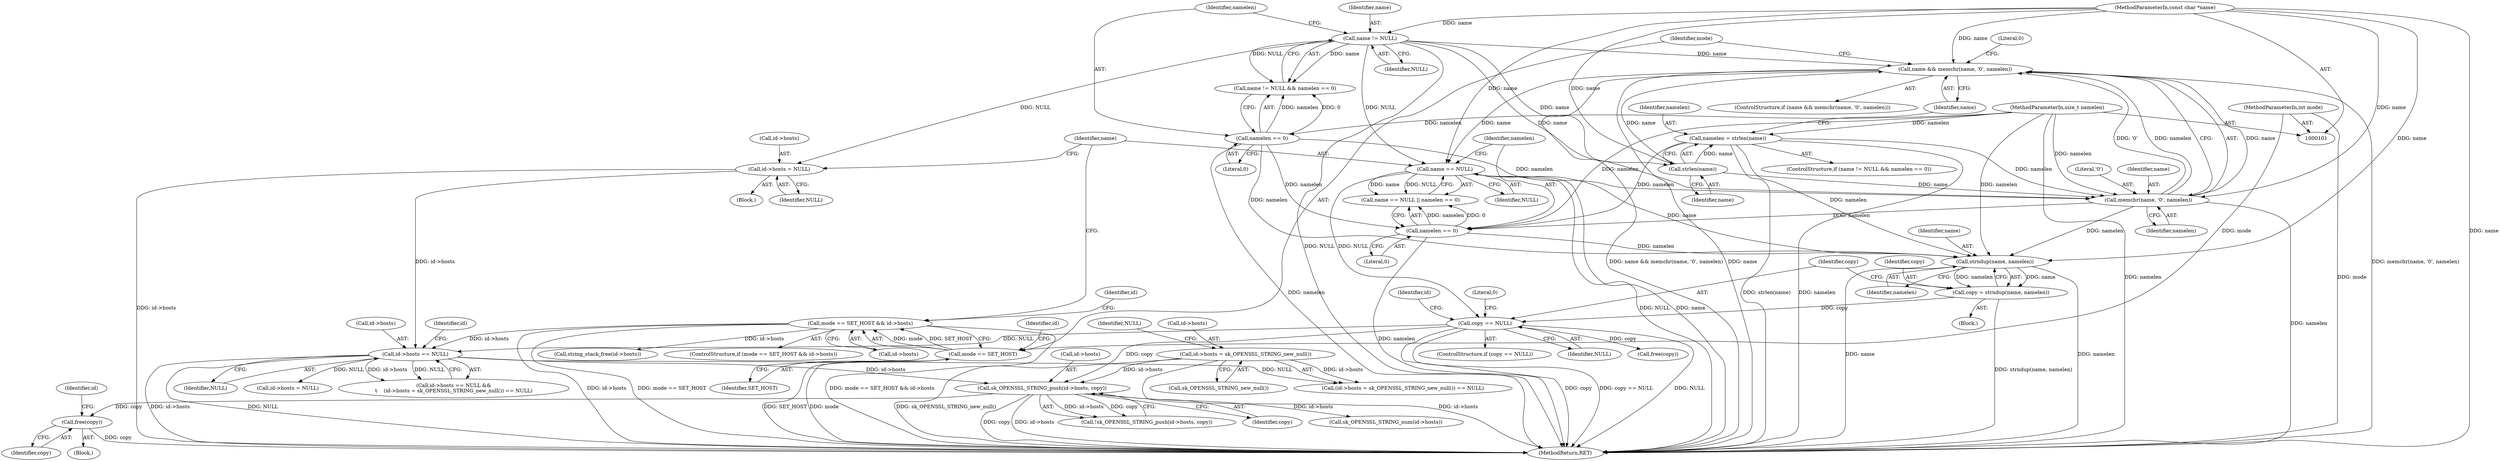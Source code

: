 digraph "0_openbsd_0654414afcce51a16d35d05060190a3ec4618d42@API" {
"1000195" [label="(Call,free(copy))"];
"1000189" [label="(Call,sk_OPENSSL_STRING_push(id->hosts, copy))"];
"1000170" [label="(Call,id->hosts == NULL)"];
"1000130" [label="(Call,mode == SET_HOST && id->hosts)"];
"1000131" [label="(Call,mode == SET_HOST)"];
"1000103" [label="(MethodParameterIn,int mode)"];
"1000142" [label="(Call,id->hosts = NULL)"];
"1000110" [label="(Call,name != NULL)"];
"1000104" [label="(MethodParameterIn,const char *name)"];
"1000163" [label="(Call,copy == NULL)"];
"1000157" [label="(Call,copy = strndup(name, namelen))"];
"1000159" [label="(Call,strndup(name, namelen))"];
"1000149" [label="(Call,name == NULL)"];
"1000121" [label="(Call,name && memchr(name, '\0', namelen))"];
"1000118" [label="(Call,strlen(name))"];
"1000123" [label="(Call,memchr(name, '\0', namelen))"];
"1000116" [label="(Call,namelen = strlen(name))"];
"1000105" [label="(MethodParameterIn,size_t namelen)"];
"1000113" [label="(Call,namelen == 0)"];
"1000152" [label="(Call,namelen == 0)"];
"1000176" [label="(Call,id->hosts = sk_OPENSSL_STRING_new_null())"];
"1000154" [label="(Literal,0)"];
"1000128" [label="(Literal,0)"];
"1000135" [label="(Identifier,id)"];
"1000201" [label="(Identifier,id)"];
"1000142" [label="(Call,id->hosts = NULL)"];
"1000189" [label="(Call,sk_OPENSSL_STRING_push(id->hosts, copy))"];
"1000148" [label="(Call,name == NULL || namelen == 0)"];
"1000195" [label="(Call,free(copy))"];
"1000138" [label="(Call,string_stack_free(id->hosts))"];
"1000190" [label="(Call,id->hosts)"];
"1000193" [label="(Identifier,copy)"];
"1000175" [label="(Call,(id->hosts = sk_OPENSSL_STRING_new_null()) == NULL)"];
"1000110" [label="(Call,name != NULL)"];
"1000112" [label="(Identifier,NULL)"];
"1000176" [label="(Call,id->hosts = sk_OPENSSL_STRING_new_null())"];
"1000119" [label="(Identifier,name)"];
"1000163" [label="(Call,copy == NULL)"];
"1000149" [label="(Call,name == NULL)"];
"1000109" [label="(Call,name != NULL && namelen == 0)"];
"1000196" [label="(Identifier,copy)"];
"1000117" [label="(Identifier,namelen)"];
"1000169" [label="(Call,id->hosts == NULL &&\n\t    (id->hosts = sk_OPENSSL_STRING_new_null()) == NULL)"];
"1000122" [label="(Identifier,name)"];
"1000113" [label="(Call,namelen == 0)"];
"1000218" [label="(MethodReturn,RET)"];
"1000174" [label="(Identifier,NULL)"];
"1000120" [label="(ControlStructure,if (name && memchr(name, '\0', namelen)))"];
"1000170" [label="(Call,id->hosts == NULL)"];
"1000171" [label="(Call,id->hosts)"];
"1000108" [label="(ControlStructure,if (name != NULL && namelen == 0))"];
"1000152" [label="(Call,namelen == 0)"];
"1000159" [label="(Call,strndup(name, namelen))"];
"1000140" [label="(Identifier,id)"];
"1000209" [label="(Call,id->hosts = NULL)"];
"1000162" [label="(ControlStructure,if (copy == NULL))"];
"1000178" [label="(Identifier,id)"];
"1000180" [label="(Call,sk_OPENSSL_STRING_new_null())"];
"1000181" [label="(Identifier,NULL)"];
"1000161" [label="(Identifier,namelen)"];
"1000151" [label="(Identifier,NULL)"];
"1000125" [label="(Literal,'\0')"];
"1000177" [label="(Call,id->hosts)"];
"1000131" [label="(Call,mode == SET_HOST)"];
"1000104" [label="(MethodParameterIn,const char *name)"];
"1000153" [label="(Identifier,namelen)"];
"1000143" [label="(Call,id->hosts)"];
"1000150" [label="(Identifier,name)"];
"1000160" [label="(Identifier,name)"];
"1000116" [label="(Call,namelen = strlen(name))"];
"1000137" [label="(Block,)"];
"1000164" [label="(Identifier,copy)"];
"1000132" [label="(Identifier,mode)"];
"1000118" [label="(Call,strlen(name))"];
"1000165" [label="(Identifier,NULL)"];
"1000115" [label="(Literal,0)"];
"1000199" [label="(Call,sk_OPENSSL_STRING_num(id->hosts))"];
"1000146" [label="(Identifier,NULL)"];
"1000121" [label="(Call,name && memchr(name, '\0', namelen))"];
"1000114" [label="(Identifier,namelen)"];
"1000106" [label="(Block,)"];
"1000194" [label="(Block,)"];
"1000105" [label="(MethodParameterIn,size_t namelen)"];
"1000123" [label="(Call,memchr(name, '\0', namelen))"];
"1000133" [label="(Identifier,SET_HOST)"];
"1000158" [label="(Identifier,copy)"];
"1000103" [label="(MethodParameterIn,int mode)"];
"1000130" [label="(Call,mode == SET_HOST && id->hosts)"];
"1000124" [label="(Identifier,name)"];
"1000129" [label="(ControlStructure,if (mode == SET_HOST && id->hosts))"];
"1000167" [label="(Literal,0)"];
"1000134" [label="(Call,id->hosts)"];
"1000157" [label="(Call,copy = strndup(name, namelen))"];
"1000183" [label="(Call,free(copy))"];
"1000126" [label="(Identifier,namelen)"];
"1000111" [label="(Identifier,name)"];
"1000188" [label="(Call,!sk_OPENSSL_STRING_push(id->hosts, copy))"];
"1000172" [label="(Identifier,id)"];
"1000195" -> "1000194"  [label="AST: "];
"1000195" -> "1000196"  [label="CFG: "];
"1000196" -> "1000195"  [label="AST: "];
"1000201" -> "1000195"  [label="CFG: "];
"1000195" -> "1000218"  [label="DDG: copy"];
"1000189" -> "1000195"  [label="DDG: copy"];
"1000189" -> "1000188"  [label="AST: "];
"1000189" -> "1000193"  [label="CFG: "];
"1000190" -> "1000189"  [label="AST: "];
"1000193" -> "1000189"  [label="AST: "];
"1000188" -> "1000189"  [label="CFG: "];
"1000189" -> "1000218"  [label="DDG: id->hosts"];
"1000189" -> "1000218"  [label="DDG: copy"];
"1000189" -> "1000188"  [label="DDG: id->hosts"];
"1000189" -> "1000188"  [label="DDG: copy"];
"1000170" -> "1000189"  [label="DDG: id->hosts"];
"1000176" -> "1000189"  [label="DDG: id->hosts"];
"1000163" -> "1000189"  [label="DDG: copy"];
"1000189" -> "1000199"  [label="DDG: id->hosts"];
"1000170" -> "1000169"  [label="AST: "];
"1000170" -> "1000174"  [label="CFG: "];
"1000171" -> "1000170"  [label="AST: "];
"1000174" -> "1000170"  [label="AST: "];
"1000178" -> "1000170"  [label="CFG: "];
"1000169" -> "1000170"  [label="CFG: "];
"1000170" -> "1000218"  [label="DDG: id->hosts"];
"1000170" -> "1000218"  [label="DDG: NULL"];
"1000170" -> "1000169"  [label="DDG: id->hosts"];
"1000170" -> "1000169"  [label="DDG: NULL"];
"1000130" -> "1000170"  [label="DDG: id->hosts"];
"1000142" -> "1000170"  [label="DDG: id->hosts"];
"1000163" -> "1000170"  [label="DDG: NULL"];
"1000170" -> "1000175"  [label="DDG: NULL"];
"1000170" -> "1000209"  [label="DDG: NULL"];
"1000130" -> "1000129"  [label="AST: "];
"1000130" -> "1000131"  [label="CFG: "];
"1000130" -> "1000134"  [label="CFG: "];
"1000131" -> "1000130"  [label="AST: "];
"1000134" -> "1000130"  [label="AST: "];
"1000140" -> "1000130"  [label="CFG: "];
"1000150" -> "1000130"  [label="CFG: "];
"1000130" -> "1000218"  [label="DDG: mode == SET_HOST && id->hosts"];
"1000130" -> "1000218"  [label="DDG: id->hosts"];
"1000130" -> "1000218"  [label="DDG: mode == SET_HOST"];
"1000131" -> "1000130"  [label="DDG: mode"];
"1000131" -> "1000130"  [label="DDG: SET_HOST"];
"1000130" -> "1000138"  [label="DDG: id->hosts"];
"1000131" -> "1000133"  [label="CFG: "];
"1000132" -> "1000131"  [label="AST: "];
"1000133" -> "1000131"  [label="AST: "];
"1000135" -> "1000131"  [label="CFG: "];
"1000131" -> "1000218"  [label="DDG: mode"];
"1000131" -> "1000218"  [label="DDG: SET_HOST"];
"1000103" -> "1000131"  [label="DDG: mode"];
"1000103" -> "1000101"  [label="AST: "];
"1000103" -> "1000218"  [label="DDG: mode"];
"1000142" -> "1000137"  [label="AST: "];
"1000142" -> "1000146"  [label="CFG: "];
"1000143" -> "1000142"  [label="AST: "];
"1000146" -> "1000142"  [label="AST: "];
"1000150" -> "1000142"  [label="CFG: "];
"1000142" -> "1000218"  [label="DDG: id->hosts"];
"1000110" -> "1000142"  [label="DDG: NULL"];
"1000110" -> "1000109"  [label="AST: "];
"1000110" -> "1000112"  [label="CFG: "];
"1000111" -> "1000110"  [label="AST: "];
"1000112" -> "1000110"  [label="AST: "];
"1000114" -> "1000110"  [label="CFG: "];
"1000109" -> "1000110"  [label="CFG: "];
"1000110" -> "1000218"  [label="DDG: NULL"];
"1000110" -> "1000109"  [label="DDG: name"];
"1000110" -> "1000109"  [label="DDG: NULL"];
"1000104" -> "1000110"  [label="DDG: name"];
"1000110" -> "1000118"  [label="DDG: name"];
"1000110" -> "1000121"  [label="DDG: name"];
"1000110" -> "1000123"  [label="DDG: name"];
"1000110" -> "1000149"  [label="DDG: NULL"];
"1000104" -> "1000101"  [label="AST: "];
"1000104" -> "1000218"  [label="DDG: name"];
"1000104" -> "1000118"  [label="DDG: name"];
"1000104" -> "1000121"  [label="DDG: name"];
"1000104" -> "1000123"  [label="DDG: name"];
"1000104" -> "1000149"  [label="DDG: name"];
"1000104" -> "1000159"  [label="DDG: name"];
"1000163" -> "1000162"  [label="AST: "];
"1000163" -> "1000165"  [label="CFG: "];
"1000164" -> "1000163"  [label="AST: "];
"1000165" -> "1000163"  [label="AST: "];
"1000167" -> "1000163"  [label="CFG: "];
"1000172" -> "1000163"  [label="CFG: "];
"1000163" -> "1000218"  [label="DDG: copy"];
"1000163" -> "1000218"  [label="DDG: copy == NULL"];
"1000163" -> "1000218"  [label="DDG: NULL"];
"1000157" -> "1000163"  [label="DDG: copy"];
"1000149" -> "1000163"  [label="DDG: NULL"];
"1000163" -> "1000183"  [label="DDG: copy"];
"1000157" -> "1000106"  [label="AST: "];
"1000157" -> "1000159"  [label="CFG: "];
"1000158" -> "1000157"  [label="AST: "];
"1000159" -> "1000157"  [label="AST: "];
"1000164" -> "1000157"  [label="CFG: "];
"1000157" -> "1000218"  [label="DDG: strndup(name, namelen)"];
"1000159" -> "1000157"  [label="DDG: name"];
"1000159" -> "1000157"  [label="DDG: namelen"];
"1000159" -> "1000161"  [label="CFG: "];
"1000160" -> "1000159"  [label="AST: "];
"1000161" -> "1000159"  [label="AST: "];
"1000159" -> "1000218"  [label="DDG: name"];
"1000159" -> "1000218"  [label="DDG: namelen"];
"1000149" -> "1000159"  [label="DDG: name"];
"1000116" -> "1000159"  [label="DDG: namelen"];
"1000123" -> "1000159"  [label="DDG: namelen"];
"1000113" -> "1000159"  [label="DDG: namelen"];
"1000152" -> "1000159"  [label="DDG: namelen"];
"1000105" -> "1000159"  [label="DDG: namelen"];
"1000149" -> "1000148"  [label="AST: "];
"1000149" -> "1000151"  [label="CFG: "];
"1000150" -> "1000149"  [label="AST: "];
"1000151" -> "1000149"  [label="AST: "];
"1000153" -> "1000149"  [label="CFG: "];
"1000148" -> "1000149"  [label="CFG: "];
"1000149" -> "1000218"  [label="DDG: NULL"];
"1000149" -> "1000218"  [label="DDG: name"];
"1000149" -> "1000148"  [label="DDG: name"];
"1000149" -> "1000148"  [label="DDG: NULL"];
"1000121" -> "1000149"  [label="DDG: name"];
"1000121" -> "1000120"  [label="AST: "];
"1000121" -> "1000122"  [label="CFG: "];
"1000121" -> "1000123"  [label="CFG: "];
"1000122" -> "1000121"  [label="AST: "];
"1000123" -> "1000121"  [label="AST: "];
"1000128" -> "1000121"  [label="CFG: "];
"1000132" -> "1000121"  [label="CFG: "];
"1000121" -> "1000218"  [label="DDG: memchr(name, '\0', namelen)"];
"1000121" -> "1000218"  [label="DDG: name && memchr(name, '\0', namelen)"];
"1000121" -> "1000218"  [label="DDG: name"];
"1000118" -> "1000121"  [label="DDG: name"];
"1000123" -> "1000121"  [label="DDG: name"];
"1000123" -> "1000121"  [label="DDG: '\0'"];
"1000123" -> "1000121"  [label="DDG: namelen"];
"1000118" -> "1000116"  [label="AST: "];
"1000118" -> "1000119"  [label="CFG: "];
"1000119" -> "1000118"  [label="AST: "];
"1000116" -> "1000118"  [label="CFG: "];
"1000118" -> "1000116"  [label="DDG: name"];
"1000118" -> "1000123"  [label="DDG: name"];
"1000123" -> "1000126"  [label="CFG: "];
"1000124" -> "1000123"  [label="AST: "];
"1000125" -> "1000123"  [label="AST: "];
"1000126" -> "1000123"  [label="AST: "];
"1000123" -> "1000218"  [label="DDG: namelen"];
"1000116" -> "1000123"  [label="DDG: namelen"];
"1000113" -> "1000123"  [label="DDG: namelen"];
"1000105" -> "1000123"  [label="DDG: namelen"];
"1000123" -> "1000152"  [label="DDG: namelen"];
"1000116" -> "1000108"  [label="AST: "];
"1000117" -> "1000116"  [label="AST: "];
"1000122" -> "1000116"  [label="CFG: "];
"1000116" -> "1000218"  [label="DDG: strlen(name)"];
"1000116" -> "1000218"  [label="DDG: namelen"];
"1000105" -> "1000116"  [label="DDG: namelen"];
"1000116" -> "1000152"  [label="DDG: namelen"];
"1000105" -> "1000101"  [label="AST: "];
"1000105" -> "1000218"  [label="DDG: namelen"];
"1000105" -> "1000113"  [label="DDG: namelen"];
"1000105" -> "1000152"  [label="DDG: namelen"];
"1000113" -> "1000109"  [label="AST: "];
"1000113" -> "1000115"  [label="CFG: "];
"1000114" -> "1000113"  [label="AST: "];
"1000115" -> "1000113"  [label="AST: "];
"1000109" -> "1000113"  [label="CFG: "];
"1000113" -> "1000218"  [label="DDG: namelen"];
"1000113" -> "1000109"  [label="DDG: namelen"];
"1000113" -> "1000109"  [label="DDG: 0"];
"1000113" -> "1000152"  [label="DDG: namelen"];
"1000152" -> "1000148"  [label="AST: "];
"1000152" -> "1000154"  [label="CFG: "];
"1000153" -> "1000152"  [label="AST: "];
"1000154" -> "1000152"  [label="AST: "];
"1000148" -> "1000152"  [label="CFG: "];
"1000152" -> "1000218"  [label="DDG: namelen"];
"1000152" -> "1000148"  [label="DDG: namelen"];
"1000152" -> "1000148"  [label="DDG: 0"];
"1000176" -> "1000175"  [label="AST: "];
"1000176" -> "1000180"  [label="CFG: "];
"1000177" -> "1000176"  [label="AST: "];
"1000180" -> "1000176"  [label="AST: "];
"1000181" -> "1000176"  [label="CFG: "];
"1000176" -> "1000218"  [label="DDG: sk_OPENSSL_STRING_new_null()"];
"1000176" -> "1000218"  [label="DDG: id->hosts"];
"1000176" -> "1000175"  [label="DDG: id->hosts"];
}
